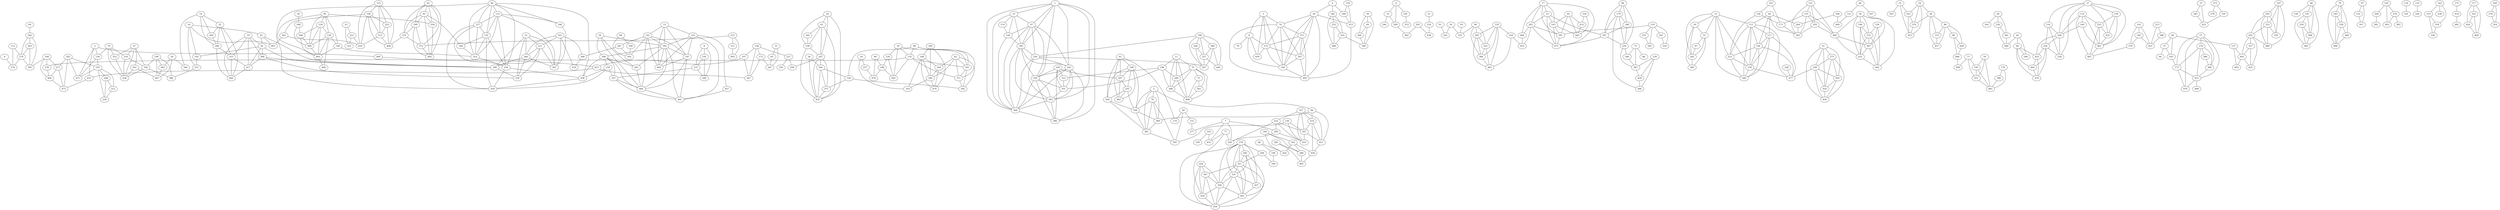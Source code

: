 graph {
    0 -- 274;
    1 -- 23;
    1 -- 67;
    1 -- 183;
    1 -- 243;
    1 -- 350;
    1 -- 363;
    1 -- 364;
    1 -- 396;
    2 -- 134;
    2 -- 309;
    2 -- 431;
    2 -- 471;
    3 -- 9;
    3 -- 74;
    3 -- 275;
    3 -- 326;
    3 -- 459;
    4 -- 33;
    4 -- 145;
    4 -- 209;
    5 -- 76;
    5 -- 86;
    5 -- 356;
    5 -- 369;
    5 -- 381;
    6 -- 26;
    6 -- 146;
    6 -- 344;
    7 -- 277;
    7 -- 290;
    7 -- 339;
    7 -- 410;
    8 -- 192;
    8 -- 231;
    8 -- 289;
    9 -- 78;
    9 -- 275;
    9 -- 326;
    9 -- 459;
    10 -- 242;
    10 -- 325;
    11 -- 35;
    11 -- 196;
    11 -- 280;
    11 -- 348;
    11 -- 408;
    12 -- 123;
    12 -- 142;
    12 -- 182;
    12 -- 187;
    12 -- 494;
    13 -- 20;
    13 -- 55;
    13 -- 111;
    13 -- 223;
    13 -- 283;
    13 -- 378;
    13 -- 390;
    14 -- 32;
    14 -- 284;
    14 -- 286;
    14 -- 340;
    15 -- 83;
    15 -- 267;
    16 -- 42;
    16 -- 102;
    16 -- 257;
    16 -- 403;
    17 -- 52;
    17 -- 143;
    17 -- 202;
    17 -- 391;
    17 -- 404;
    17 -- 475;
    18 -- 120;
    18 -- 155;
    18 -- 181;
    18 -- 443;
    19 -- 81;
    19 -- 268;
    19 -- 333;
    19 -- 417;
    19 -- 449;
    20 -- 55;
    20 -- 283;
    20 -- 385;
    21 -- 216;
    22 -- 211;
    22 -- 266;
    22 -- 306;
    22 -- 341;
    22 -- 376;
    23 -- 67;
    23 -- 110;
    23 -- 144;
    23 -- 183;
    23 -- 364;
    24 -- 237;
    24 -- 319;
    25 -- 222;
    25 -- 303;
    25 -- 423;
    26 -- 74;
    26 -- 271;
    26 -- 297;
    26 -- 326;
    26 -- 413;
    26 -- 495;
    27 -- 116;
    27 -- 159;
    27 -- 200;
    27 -- 258;
    27 -- 432;
    27 -- 461;
    28 -- 226;
    28 -- 301;
    28 -- 342;
    29 -- 38;
    29 -- 222;
    29 -- 374;
    29 -- 423;
    32 -- 284;
    32 -- 286;
    32 -- 333;
    32 -- 449;
    33 -- 209;
    33 -- 246;
    34 -- 304;
    34 -- 435;
    35 -- 73;
    35 -- 280;
    35 -- 348;
    35 -- 361;
    35 -- 408;
    36 -- 106;
    36 -- 315;
    36 -- 406;
    36 -- 407;
    36 -- 433;
    36 -- 442;
    37 -- 345;
    37 -- 422;
    38 -- 80;
    38 -- 153;
    38 -- 374;
    38 -- 457;
    39 -- 49;
    39 -- 360;
    39 -- 399;
    40 -- 75;
    40 -- 137;
    40 -- 165;
    41 -- 174;
    41 -- 198;
    41 -- 207;
    41 -- 260;
    41 -- 462;
    42 -- 81;
    42 -- 306;
    42 -- 403;
    43 -- 61;
    43 -- 230;
    43 -- 247;
    43 -- 435;
    44 -- 115;
    44 -- 127;
    44 -- 132;
    44 -- 166;
    44 -- 314;
    44 -- 334;
    44 -- 438;
    44 -- 439;
    47 -- 210;
    47 -- 261;
    47 -- 336;
    47 -- 352;
    47 -- 434;
    48 -- 158;
    48 -- 191;
    48 -- 308;
    48 -- 366;
    49 -- 360;
    49 -- 399;
    50 -- 168;
    51 -- 273;
    51 -- 338;
    51 -- 402;
    51 -- 416;
    51 -- 436;
    52 -- 143;
    52 -- 201;
    52 -- 202;
    52 -- 475;
    53 -- 221;
    53 -- 323;
    54 -- 182;
    54 -- 206;
    54 -- 265;
    54 -- 466;
    55 -- 87;
    55 -- 283;
    55 -- 385;
    56 -- 340;
    56 -- 382;
    56 -- 467;
    57 -- 170;
    57 -- 173;
    57 -- 389;
    57 -- 451;
    57 -- 476;
    58 -- 151;
    58 -- 174;
    58 -- 395;
    59 -- 195;
    59 -- 251;
    59 -- 483;
    61 -- 203;
    61 -- 230;
    61 -- 247;
    61 -- 435;
    62 -- 95;
    62 -- 189;
    62 -- 310;
    62 -- 358;
    62 -- 372;
    62 -- 482;
    63 -- 82;
    63 -- 248;
    63 -- 480;
    64 -- 111;
    64 -- 117;
    64 -- 156;
    64 -- 264;
    64 -- 365;
    65 -- 143;
    65 -- 391;
    65 -- 412;
    65 -- 445;
    66 -- 122;
    66 -- 307;
    67 -- 144;
    67 -- 183;
    67 -- 236;
    67 -- 243;
    67 -- 350;
    67 -- 364;
    68 -- 190;
    68 -- 424;
    69 -- 262;
    70 -- 134;
    70 -- 210;
    70 -- 352;
    70 -- 434;
    71 -- 195;
    71 -- 251;
    71 -- 499;
    72 -- 88;
    72 -- 346;
    72 -- 387;
    73 -- 361;
    73 -- 408;
    74 -- 271;
    74 -- 275;
    74 -- 297;
    74 -- 326;
    74 -- 495;
    75 -- 94;
    75 -- 165;
    76 -- 356;
    76 -- 369;
    76 -- 381;
    76 -- 395;
    77 -- 339;
    77 -- 410;
    77 -- 450;
    79 -- 245;
    79 -- 259;
    79 -- 444;
    79 -- 484;
    80 -- 96;
    80 -- 153;
    80 -- 428;
    80 -- 457;
    81 -- 102;
    81 -- 268;
    81 -- 306;
    81 -- 417;
    82 -- 248;
    82 -- 452;
    82 -- 464;
    82 -- 470;
    83 -- 267;
    84 -- 108;
    84 -- 393;
    85 -- 124;
    85 -- 128;
    85 -- 140;
    85 -- 358;
    85 -- 490;
    85 -- 493;
    86 -- 214;
    86 -- 369;
    86 -- 411;
    87 -- 283;
    89 -- 188;
    89 -- 478;
    90 -- 293;
    90 -- 322;
    90 -- 325;
    90 -- 384;
    91 -- 242;
    92 -- 181;
    92 -- 204;
    92 -- 240;
    92 -- 371;
    92 -- 392;
    93 -- 325;
    95 -- 164;
    95 -- 189;
    95 -- 310;
    95 -- 358;
    95 -- 482;
    96 -- 428;
    96 -- 486;
    97 -- 152;
    97 -- 167;
    98 -- 179;
    98 -- 180;
    98 -- 201;
    98 -- 234;
    99 -- 155;
    99 -- 181;
    99 -- 320;
    99 -- 371;
    100 -- 148;
    100 -- 240;
    100 -- 479;
    101 -- 136;
    101 -- 171;
    102 -- 257;
    103 -- 109;
    103 -- 410;
    104 -- 178;
    104 -- 217;
    104 -- 295;
    104 -- 400;
    105 -- 269;
    105 -- 370;
    105 -- 491;
    106 -- 315;
    106 -- 407;
    106 -- 433;
    107 -- 205;
    107 -- 225;
    107 -- 359;
    107 -- 489;
    108 -- 393;
    110 -- 144;
    111 -- 117;
    111 -- 156;
    111 -- 223;
    111 -- 378;
    111 -- 390;
    111 -- 477;
    113 -- 270;
    113 -- 274;
    114 -- 160;
    114 -- 200;
    114 -- 233;
    114 -- 461;
    114 -- 487;
    115 -- 127;
    115 -- 132;
    115 -- 166;
    115 -- 314;
    115 -- 334;
    115 -- 341;
    116 -- 200;
    116 -- 256;
    116 -- 258;
    117 -- 156;
    117 -- 378;
    117 -- 390;
    117 -- 477;
    118 -- 150;
    119 -- 241;
    119 -- 255;
    119 -- 305;
    119 -- 324;
    119 -- 391;
    120 -- 188;
    120 -- 443;
    121 -- 135;
    121 -- 329;
    121 -- 365;
    121 -- 406;
    122 -- 460;
    123 -- 182;
    123 -- 187;
    123 -- 427;
    123 -- 481;
    123 -- 494;
    124 -- 128;
    124 -- 448;
    124 -- 490;
    124 -- 493;
    125 -- 194;
    125 -- 253;
    125 -- 313;
    125 -- 420;
    125 -- 468;
    126 -- 315;
    126 -- 407;
    126 -- 442;
    127 -- 132;
    127 -- 314;
    127 -- 334;
    127 -- 439;
    128 -- 140;
    128 -- 490;
    128 -- 493;
    128 -- 496;
    129 -- 254;
    129 -- 293;
    129 -- 322;
    129 -- 384;
    129 -- 463;
    130 -- 395;
    130 -- 397;
    130 -- 419;
    132 -- 164;
    132 -- 314;
    132 -- 334;
    132 -- 439;
    133 -- 228;
    134 -- 193;
    134 -- 471;
    135 -- 171;
    135 -- 329;
    135 -- 365;
    135 -- 406;
    136 -- 171;
    136 -- 223;
    137 -- 401;
    137 -- 409;
    138 -- 172;
    138 -- 197;
    138 -- 227;
    138 -- 447;
    139 -- 387;
    139 -- 429;
    139 -- 446;
    140 -- 314;
    140 -- 493;
    141 -- 343;
    141 -- 379;
    141 -- 453;
    142 -- 182;
    142 -- 187;
    142 -- 281;
    142 -- 393;
    142 -- 466;
    142 -- 494;
    143 -- 391;
    143 -- 445;
    143 -- 475;
    144 -- 183;
    144 -- 364;
    145 -- 353;
    146 -- 252;
    146 -- 332;
    146 -- 488;
    147 -- 214;
    147 -- 232;
    147 -- 397;
    147 -- 411;
    147 -- 419;
    148 -- 204;
    148 -- 240;
    148 -- 319;
    148 -- 479;
    149 -- 162;
    149 -- 380;
    149 -- 424;
    151 -- 277;
    152 -- 167;
    153 -- 457;
    154 -- 344;
    154 -- 413;
    155 -- 178;
    155 -- 181;
    155 -- 371;
    155 -- 443;
    156 -- 223;
    156 -- 378;
    156 -- 390;
    156 -- 477;
    159 -- 233;
    159 -- 432;
    159 -- 461;
    160 -- 200;
    160 -- 461;
    161 -- 211;
    161 -- 266;
    161 -- 341;
    161 -- 368;
    161 -- 418;
    162 -- 380;
    162 -- 424;
    162 -- 458;
    163 -- 219;
    163 -- 238;
    163 -- 318;
    164 -- 314;
    165 -- 173;
    166 -- 341;
    168 -- 448;
    168 -- 490;
    169 -- 207;
    169 -- 312;
    169 -- 350;
    169 -- 351;
    169 -- 396;
    170 -- 173;
    170 -- 288;
    170 -- 389;
    170 -- 451;
    171 -- 365;
    172 -- 267;
    172 -- 447;
    173 -- 451;
    173 -- 476;
    175 -- 414;
    176 -- 296;
    176 -- 483;
    177 -- 355;
    177 -- 426;
    177 -- 469;
    178 -- 400;
    179 -- 180;
    179 -- 201;
    179 -- 234;
    179 -- 446;
    180 -- 201;
    180 -- 234;
    181 -- 371;
    181 -- 392;
    182 -- 187;
    182 -- 206;
    182 -- 265;
    182 -- 466;
    182 -- 481;
    182 -- 494;
    183 -- 236;
    183 -- 243;
    183 -- 350;
    183 -- 363;
    183 -- 364;
    184 -- 236;
    184 -- 244;
    184 -- 300;
    184 -- 327;
    184 -- 367;
    184 -- 440;
    185 -- 193;
    185 -- 217;
    185 -- 471;
    185 -- 473;
    186 -- 264;
    186 -- 460;
    187 -- 466;
    187 -- 481;
    187 -- 494;
    188 -- 443;
    188 -- 478;
    189 -- 310;
    189 -- 372;
    189 -- 482;
    190 -- 349;
    191 -- 229;
    191 -- 308;
    191 -- 366;
    192 -- 231;
    192 -- 289;
    193 -- 208;
    193 -- 212;
    193 -- 239;
    193 -- 471;
    194 -- 253;
    194 -- 313;
    194 -- 362;
    194 -- 420;
    194 -- 468;
    195 -- 251;
    195 -- 483;
    196 -- 280;
    196 -- 312;
    196 -- 348;
    196 -- 351;
    197 -- 415;
    197 -- 447;
    198 -- 207;
    198 -- 235;
    198 -- 260;
    198 -- 356;
    198 -- 462;
    199 -- 336;
    199 -- 382;
    199 -- 386;
    199 -- 467;
    200 -- 256;
    200 -- 258;
    200 -- 452;
    201 -- 234;
    201 -- 475;
    202 -- 391;
    202 -- 404;
    202 -- 455;
    202 -- 475;
    203 -- 230;
    204 -- 240;
    204 -- 479;
    205 -- 225;
    205 -- 302;
    205 -- 359;
    205 -- 489;
    206 -- 218;
    206 -- 265;
    206 -- 357;
    206 -- 438;
    206 -- 466;
    207 -- 235;
    207 -- 462;
    208 -- 212;
    208 -- 239;
    209 -- 492;
    210 -- 336;
    210 -- 434;
    211 -- 266;
    211 -- 306;
    211 -- 341;
    211 -- 376;
    212 -- 239;
    213 -- 398;
    213 -- 453;
    214 -- 397;
    214 -- 411;
    214 -- 458;
    215 -- 311;
    215 -- 372;
    215 -- 405;
    216 -- 430;
    217 -- 400;
    217 -- 473;
    218 -- 357;
    218 -- 438;
    218 -- 439;
    219 -- 318;
    219 -- 330;
    221 -- 323;
    221 -- 420;
    222 -- 374;
    222 -- 423;
    223 -- 378;
    223 -- 390;
    224 -- 347;
    224 -- 394;
    224 -- 450;
    224 -- 456;
    225 -- 302;
    225 -- 359;
    225 -- 489;
    226 -- 301;
    226 -- 480;
    227 -- 250;
    227 -- 299;
    229 -- 308;
    229 -- 366;
    230 -- 247;
    230 -- 435;
    231 -- 289;
    231 -- 357;
    232 -- 290;
    232 -- 339;
    232 -- 397;
    232 -- 419;
    233 -- 432;
    233 -- 461;
    233 -- 487;
    234 -- 346;
    234 -- 387;
    235 -- 260;
    235 -- 356;
    235 -- 462;
    236 -- 243;
    236 -- 363;
    236 -- 364;
    236 -- 367;
    237 -- 478;
    240 -- 319;
    240 -- 479;
    241 -- 324;
    243 -- 350;
    243 -- 351;
    243 -- 363;
    243 -- 364;
    243 -- 396;
    244 -- 327;
    244 -- 367;
    245 -- 259;
    245 -- 484;
    247 -- 299;
    247 -- 304;
    247 -- 375;
    247 -- 435;
    249 -- 276;
    249 -- 354;
    251 -- 483;
    252 -- 332;
    252 -- 488;
    253 -- 313;
    253 -- 468;
    254 -- 455;
    254 -- 463;
    255 -- 305;
    256 -- 258;
    256 -- 452;
    256 -- 464;
    256 -- 470;
    257 -- 386;
    259 -- 444;
    259 -- 484;
    260 -- 356;
    260 -- 381;
    261 -- 434;
    261 -- 467;
    262 -- 263;
    262 -- 270;
    262 -- 295;
    263 -- 270;
    263 -- 295;
    264 -- 365;
    265 -- 466;
    266 -- 306;
    266 -- 341;
    266 -- 376;
    268 -- 306;
    268 -- 376;
    268 -- 417;
    269 -- 282;
    270 -- 274;
    270 -- 295;
    271 -- 275;
    271 -- 297;
    271 -- 326;
    271 -- 495;
    272 -- 278;
    272 -- 335;
    273 -- 338;
    273 -- 402;
    273 -- 416;
    273 -- 436;
    275 -- 297;
    275 -- 326;
    275 -- 459;
    276 -- 354;
    279 -- 292;
    279 -- 294;
    279 -- 321;
    279 -- 331;
    279 -- 394;
    279 -- 437;
    279 -- 441;
    279 -- 456;
    280 -- 348;
    280 -- 408;
    281 -- 368;
    281 -- 393;
    283 -- 385;
    284 -- 286;
    285 -- 380;
    285 -- 465;
    286 -- 333;
    286 -- 449;
    288 -- 389;
    290 -- 339;
    290 -- 419;
    291 -- 430;
    291 -- 492;
    292 -- 321;
    292 -- 331;
    292 -- 437;
    292 -- 441;
    293 -- 322;
    293 -- 384;
    293 -- 463;
    294 -- 321;
    294 -- 349;
    296 -- 483;
    297 -- 326;
    297 -- 495;
    300 -- 327;
    300 -- 367;
    300 -- 440;
    301 -- 480;
    302 -- 337;
    302 -- 401;
    302 -- 425;
    302 -- 489;
    304 -- 320;
    304 -- 375;
    304 -- 435;
    306 -- 376;
    308 -- 366;
    309 -- 415;
    310 -- 372;
    310 -- 468;
    311 -- 405;
    312 -- 351;
    313 -- 420;
    313 -- 468;
    314 -- 334;
    315 -- 407;
    315 -- 433;
    315 -- 442;
    316 -- 412;
    316 -- 445;
    318 -- 330;
    320 -- 375;
    320 -- 392;
    321 -- 331;
    321 -- 347;
    321 -- 394;
    321 -- 441;
    321 -- 456;
    322 -- 384;
    322 -- 463;
    326 -- 495;
    327 -- 367;
    327 -- 440;
    328 -- 477;
    329 -- 365;
    329 -- 406;
    331 -- 394;
    331 -- 437;
    331 -- 441;
    331 -- 456;
    332 -- 399;
    332 -- 488;
    333 -- 417;
    333 -- 449;
    334 -- 438;
    334 -- 439;
    335 -- 422;
    336 -- 386;
    336 -- 434;
    337 -- 401;
    337 -- 425;
    338 -- 402;
    338 -- 416;
    338 -- 436;
    338 -- 477;
    343 -- 379;
    343 -- 453;
    344 -- 413;
    345 -- 422;
    346 -- 387;
    347 -- 394;
    347 -- 450;
    347 -- 456;
    348 -- 408;
    350 -- 351;
    350 -- 363;
    350 -- 364;
    350 -- 396;
    351 -- 363;
    352 -- 434;
    355 -- 426;
    355 -- 469;
    356 -- 369;
    356 -- 381;
    357 -- 466;
    357 -- 481;
    358 -- 482;
    360 -- 399;
    361 -- 408;
    362 -- 403;
    362 -- 420;
    363 -- 364;
    363 -- 396;
    364 -- 396;
    368 -- 418;
    369 -- 381;
    370 -- 383;
    370 -- 491;
    371 -- 392;
    372 -- 482;
    374 -- 423;
    375 -- 435;
    378 -- 390;
    378 -- 477;
    379 -- 487;
    380 -- 465;
    381 -- 395;
    382 -- 467;
    384 -- 463;
    387 -- 429;
    389 -- 451;
    391 -- 475;
    394 -- 441;
    394 -- 450;
    394 -- 456;
    397 -- 411;
    397 -- 419;
    398 -- 453;
    400 -- 473;
    401 -- 409;
    401 -- 425;
    402 -- 416;
    402 -- 436;
    404 -- 455;
    406 -- 407;
    406 -- 433;
    407 -- 433;
    407 -- 442;
    411 -- 458;
    412 -- 445;
    413 -- 495;
    414 -- 485;
    415 -- 431;
    415 -- 447;
    416 -- 436;
    417 -- 449;
    426 -- 469;
    427 -- 481;
    428 -- 486;
    429 -- 446;
    431 -- 473;
    432 -- 461;
    433 -- 442;
    437 -- 441;
    438 -- 439;
    441 -- 456;
    444 -- 484;
    448 -- 490;
    448 -- 493;
    450 -- 456;
    451 -- 476;
    451 -- 498;
    452 -- 464;
    452 -- 470;
    458 -- 465;
    461 -- 487;
    464 -- 470;
    466 -- 481;
    486 -- 499;
    490 -- 493;
    493 -- 496;
}